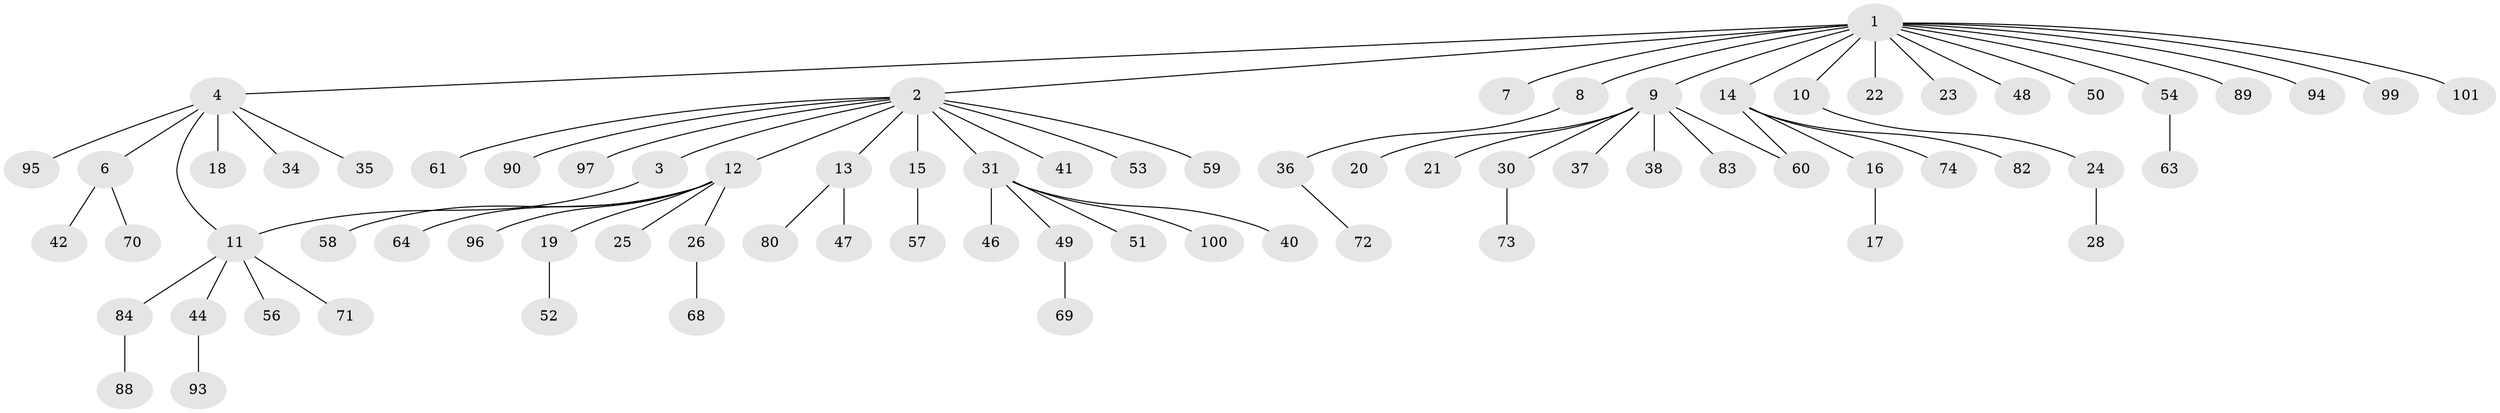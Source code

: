 // Generated by graph-tools (version 1.1) at 2025/51/02/27/25 19:51:58]
// undirected, 76 vertices, 77 edges
graph export_dot {
graph [start="1"]
  node [color=gray90,style=filled];
  1 [super="+5"];
  2 [super="+79"];
  3;
  4 [super="+39"];
  6 [super="+78"];
  7;
  8 [super="+62"];
  9 [super="+29"];
  10 [super="+45"];
  11 [super="+43"];
  12 [super="+33"];
  13 [super="+32"];
  14 [super="+27"];
  15 [super="+65"];
  16 [super="+75"];
  17;
  18;
  19 [super="+91"];
  20 [super="+85"];
  21;
  22;
  23;
  24;
  25;
  26;
  28;
  30 [super="+55"];
  31 [super="+76"];
  34;
  35;
  36 [super="+66"];
  37;
  38;
  40;
  41;
  42;
  44 [super="+67"];
  46 [super="+102"];
  47;
  48;
  49 [super="+77"];
  50;
  51;
  52;
  53;
  54;
  56;
  57;
  58;
  59 [super="+81"];
  60;
  61;
  63 [super="+92"];
  64;
  68;
  69;
  70 [super="+98"];
  71;
  72 [super="+86"];
  73 [super="+103"];
  74;
  80;
  82 [super="+87"];
  83;
  84;
  88;
  89;
  90;
  93;
  94;
  95;
  96;
  97;
  99;
  100;
  101;
  1 -- 2 [weight=2];
  1 -- 4;
  1 -- 22;
  1 -- 48;
  1 -- 89;
  1 -- 99;
  1 -- 101;
  1 -- 7;
  1 -- 8;
  1 -- 9;
  1 -- 10;
  1 -- 14;
  1 -- 50;
  1 -- 54;
  1 -- 23;
  1 -- 94;
  2 -- 3;
  2 -- 12;
  2 -- 13;
  2 -- 15;
  2 -- 31;
  2 -- 41;
  2 -- 53;
  2 -- 59;
  2 -- 61;
  2 -- 90;
  2 -- 97;
  3 -- 11;
  4 -- 6;
  4 -- 11;
  4 -- 18;
  4 -- 34;
  4 -- 35;
  4 -- 95;
  6 -- 42;
  6 -- 70;
  8 -- 36;
  9 -- 20;
  9 -- 21;
  9 -- 30;
  9 -- 37;
  9 -- 38;
  9 -- 60;
  9 -- 83;
  10 -- 24;
  11 -- 56;
  11 -- 84;
  11 -- 44;
  11 -- 71;
  12 -- 19;
  12 -- 25;
  12 -- 26;
  12 -- 58;
  12 -- 64;
  12 -- 96;
  13 -- 80;
  13 -- 47;
  14 -- 16;
  14 -- 60;
  14 -- 74;
  14 -- 82;
  15 -- 57;
  16 -- 17;
  19 -- 52;
  24 -- 28;
  26 -- 68;
  30 -- 73;
  31 -- 40;
  31 -- 46;
  31 -- 49;
  31 -- 51;
  31 -- 100;
  36 -- 72;
  44 -- 93;
  49 -- 69;
  54 -- 63;
  84 -- 88;
}
